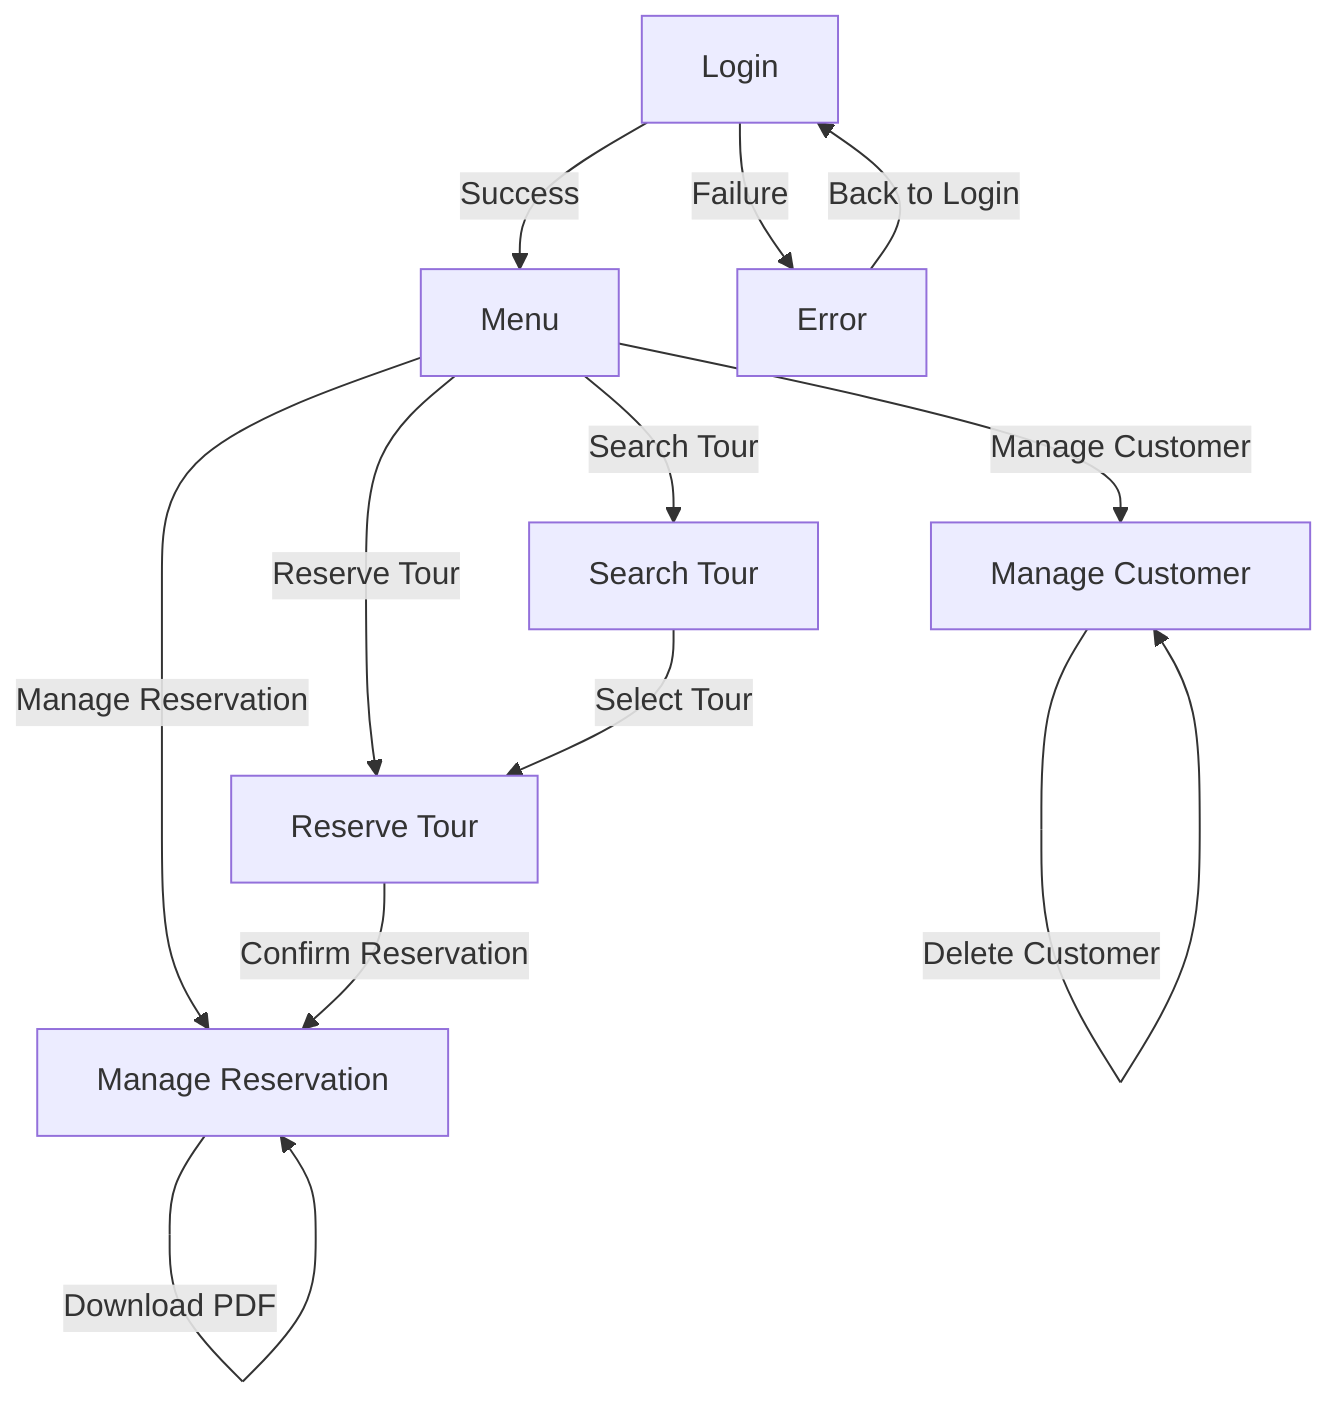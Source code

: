 graph TD
    A[Login] -->|Success| B[Menu]
    A[Login] -->|Failure| G[Error]
    B[Menu] -->|Search Tour| C[Search Tour]
    B[Menu] -->|Reserve Tour| D[Reserve Tour]
    B[Menu] -->|Manage Reservation| E[Manage Reservation]
    B[Menu] -->|Manage Customer| F[Manage Customer]
    C[Search Tour] -->|Select Tour| D[Reserve Tour]
    D[Reserve Tour] -->|Confirm Reservation| E[Manage Reservation]
    E[Manage Reservation] -->|Update Reservation| E[Manage Reservation]
    E[Manage Reservation] -->|Cancel Reservation| E[Manage Reservation]
    E[Manage Reservation] -->|Download PDF| E[Manage Reservation]
    F[Manage Customer] -->|Register Customer| F[Manage Customer]
    F[Manage Customer] -->|Update Customer| F[Manage Customer]
    F[Manage Customer] -->|Delete Customer| F[Manage Customer]
    G[Error] -->|Back to Login| A[Login]